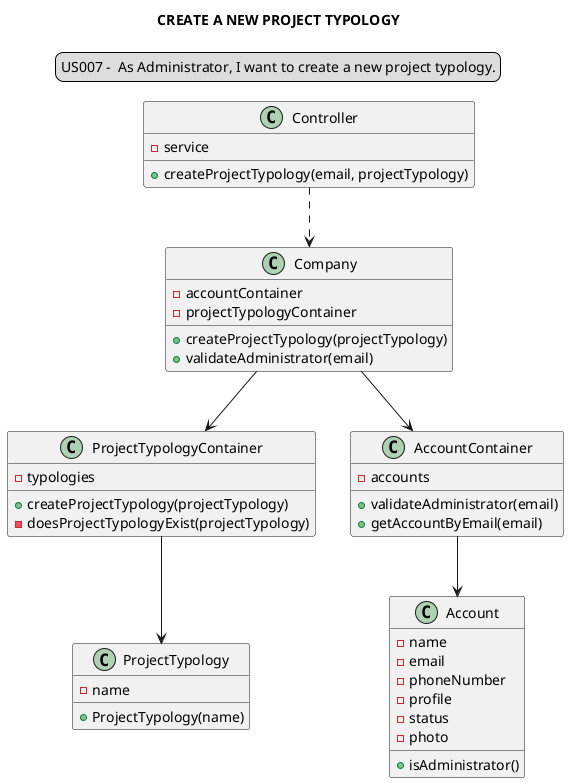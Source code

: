 @startuml

legend top
US007 -  As Administrator, I want to create a new project typology.
end legend
skinparam sequenceMessageAlign center
title CREATE A NEW PROJECT TYPOLOGY

"Controller" ..> "Company"
"Company" --> "ProjectTypologyContainer"
"Company" --> "AccountContainer"
"ProjectTypologyContainer" --> "ProjectTypology"
"AccountContainer" --> "Account"

class "Controller" {
-service
+createProjectTypology(email, projectTypology)
}
class "Company" {
-accountContainer
-projectTypologyContainer
+createProjectTypology(projectTypology)
+validateAdministrator(email)
}
class "ProjectTypologyContainer"{
-typologies
+createProjectTypology(projectTypology)
-doesProjectTypologyExist(projectTypology)
}
class "AccountContainer"{
-accounts
+validateAdministrator(email)
+getAccountByEmail(email)
}
class "ProjectTypology"{
-name
+ProjectTypology(name)
}

class "Account"{
-name
-email
-phoneNumber
-profile
-status
-photo
+isAdministrator()
}
@enduml